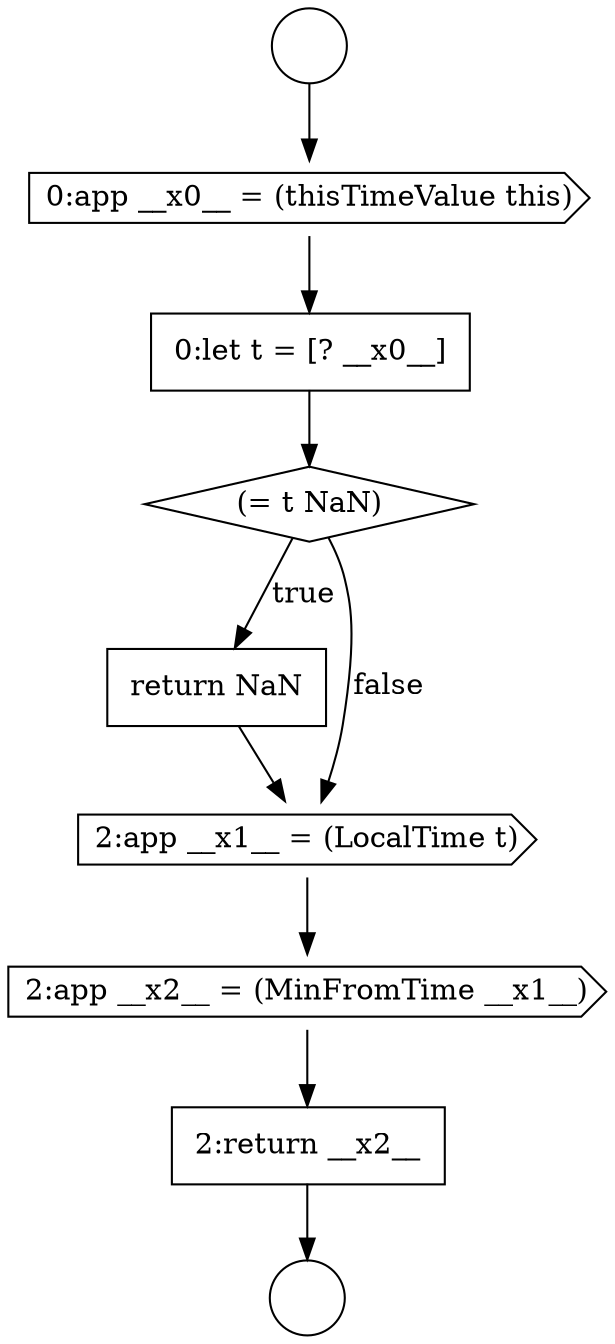 digraph {
  node13321 [shape=circle label=" " color="black" fillcolor="white" style=filled]
  node13325 [shape=diamond, label=<<font color="black">(= t NaN)</font>> color="black" fillcolor="white" style=filled]
  node13322 [shape=circle label=" " color="black" fillcolor="white" style=filled]
  node13326 [shape=none, margin=0, label=<<font color="black">
    <table border="0" cellborder="1" cellspacing="0" cellpadding="10">
      <tr><td align="left">return NaN</td></tr>
    </table>
  </font>> color="black" fillcolor="white" style=filled]
  node13323 [shape=cds, label=<<font color="black">0:app __x0__ = (thisTimeValue this)</font>> color="black" fillcolor="white" style=filled]
  node13327 [shape=cds, label=<<font color="black">2:app __x1__ = (LocalTime t)</font>> color="black" fillcolor="white" style=filled]
  node13324 [shape=none, margin=0, label=<<font color="black">
    <table border="0" cellborder="1" cellspacing="0" cellpadding="10">
      <tr><td align="left">0:let t = [? __x0__]</td></tr>
    </table>
  </font>> color="black" fillcolor="white" style=filled]
  node13328 [shape=cds, label=<<font color="black">2:app __x2__ = (MinFromTime __x1__)</font>> color="black" fillcolor="white" style=filled]
  node13329 [shape=none, margin=0, label=<<font color="black">
    <table border="0" cellborder="1" cellspacing="0" cellpadding="10">
      <tr><td align="left">2:return __x2__</td></tr>
    </table>
  </font>> color="black" fillcolor="white" style=filled]
  node13329 -> node13322 [ color="black"]
  node13324 -> node13325 [ color="black"]
  node13327 -> node13328 [ color="black"]
  node13328 -> node13329 [ color="black"]
  node13323 -> node13324 [ color="black"]
  node13325 -> node13326 [label=<<font color="black">true</font>> color="black"]
  node13325 -> node13327 [label=<<font color="black">false</font>> color="black"]
  node13326 -> node13327 [ color="black"]
  node13321 -> node13323 [ color="black"]
}
